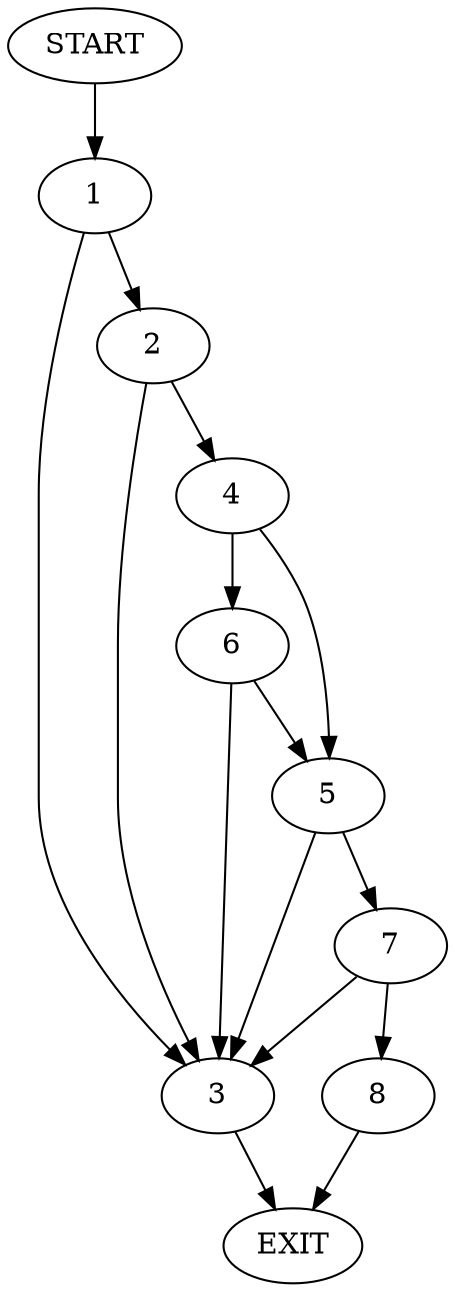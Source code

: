 digraph {
0 [label="START"]
9 [label="EXIT"]
0 -> 1
1 -> 2
1 -> 3
3 -> 9
2 -> 4
2 -> 3
4 -> 5
4 -> 6
5 -> 7
5 -> 3
6 -> 5
6 -> 3
7 -> 8
7 -> 3
8 -> 9
}
